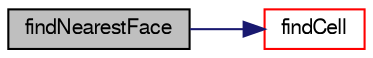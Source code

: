 digraph "findNearestFace"
{
  bgcolor="transparent";
  edge [fontname="FreeSans",fontsize="10",labelfontname="FreeSans",labelfontsize="10"];
  node [fontname="FreeSans",fontsize="10",shape=record];
  rankdir="LR";
  Node519 [label="findNearestFace",height=0.2,width=0.4,color="black", fillcolor="grey75", style="filled", fontcolor="black"];
  Node519 -> Node520 [color="midnightblue",fontsize="10",style="solid",fontname="FreeSans"];
  Node520 [label="findCell",height=0.2,width=0.4,color="red",URL="$a25118.html#a9783cdd4d986e1f0571d096acac89d57",tooltip="Find cell containing location. "];
}
